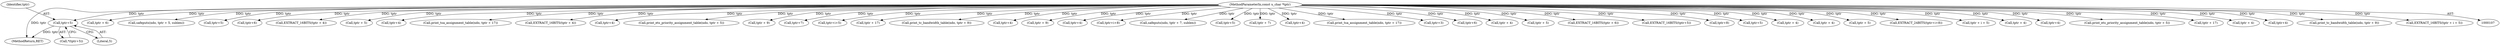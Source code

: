 digraph "0_tcpdump_34cec721d39c76be1e0a600829a7b17bdfb832b6@pointer" {
"1000495" [label="(Call,tptr+5)"];
"1000109" [label="(MethodParameterIn,const u_char *tptr)"];
"1000814" [label="(Call,tptr + 6)"];
"1000273" [label="(Call,safeputs(ndo, tptr + 5, sublen))"];
"1000668" [label="(Call,tptr+5)"];
"1000698" [label="(Call,tptr+6)"];
"1000873" [label="(MethodReturn,RET)"];
"1000160" [label="(Call,EXTRACT_16BITS(tptr + 4))"];
"1000403" [label="(Call,tptr + 5)"];
"1000461" [label="(Call,tptr+4)"];
"1000444" [label="(Call,print_tsa_assignment_table(ndo, tptr + 17))"];
"1000209" [label="(Call,EXTRACT_16BITS(tptr + 4))"];
"1000374" [label="(Call,tptr+4)"];
"1000401" [label="(Call,print_ets_priority_assignment_table(ndo, tptr + 5))"];
"1000441" [label="(Call,tptr + 9)"];
"1000716" [label="(Call,tptr+7)"];
"1000579" [label="(Call,tptr+i+5)"];
"1000109" [label="(MethodParameterIn,const u_char *tptr)"];
"1000446" [label="(Call,tptr + 17)"];
"1000439" [label="(Call,print_tc_bandwidth_table(ndo, tptr + 9))"];
"1000188" [label="(Call,tptr+4)"];
"1000408" [label="(Call,tptr + 9)"];
"1000634" [label="(Call,tptr+4)"];
"1000843" [label="(Call,tptr+i+8)"];
"1000239" [label="(Call,safeputs(ndo, tptr + 7, sublen))"];
"1000180" [label="(Call,tptr+5)"];
"1000241" [label="(Call,tptr + 7)"];
"1000257" [label="(Call,tptr+4)"];
"1000411" [label="(Call,print_tsa_assignment_table(ndo, tptr + 17))"];
"1000130" [label="(Call,tptr+3)"];
"1000223" [label="(Call,tptr+6)"];
"1000161" [label="(Call,tptr + 4)"];
"1000436" [label="(Call,tptr + 5)"];
"1000813" [label="(Call,EXTRACT_16BITS(tptr + 6))"];
"1000179" [label="(Call,EXTRACT_16BITS(tptr+5))"];
"1000751" [label="(Call,tptr+8)"];
"1000328" [label="(Call,tptr+5)"];
"1000540" [label="(Call,tptr + 4)"];
"1000494" [label="(Call,*(tptr+5))"];
"1000192" [label="(Call,tptr + 4)"];
"1000275" [label="(Call,tptr + 5)"];
"1000842" [label="(Call,EXTRACT_24BITS(tptr+i+8))"];
"1000608" [label="(Call,tptr + i + 5)"];
"1000431" [label="(Call,tptr + 4)"];
"1000496" [label="(Identifier,tptr)"];
"1000291" [label="(Call,tptr+4)"];
"1000497" [label="(Literal,5)"];
"1000434" [label="(Call,print_ets_priority_assignment_table(ndo, tptr + 5))"];
"1000413" [label="(Call,tptr + 17)"];
"1000210" [label="(Call,tptr + 4)"];
"1000784" [label="(Call,tptr+4)"];
"1000495" [label="(Call,tptr+5)"];
"1000406" [label="(Call,print_tc_bandwidth_table(ndo, tptr + 9))"];
"1000607" [label="(Call,EXTRACT_16BITS(tptr + i + 5))"];
"1000495" -> "1000494"  [label="AST: "];
"1000495" -> "1000497"  [label="CFG: "];
"1000496" -> "1000495"  [label="AST: "];
"1000497" -> "1000495"  [label="AST: "];
"1000494" -> "1000495"  [label="CFG: "];
"1000495" -> "1000873"  [label="DDG: tptr"];
"1000109" -> "1000495"  [label="DDG: tptr"];
"1000109" -> "1000107"  [label="AST: "];
"1000109" -> "1000873"  [label="DDG: tptr"];
"1000109" -> "1000130"  [label="DDG: tptr"];
"1000109" -> "1000160"  [label="DDG: tptr"];
"1000109" -> "1000161"  [label="DDG: tptr"];
"1000109" -> "1000179"  [label="DDG: tptr"];
"1000109" -> "1000180"  [label="DDG: tptr"];
"1000109" -> "1000188"  [label="DDG: tptr"];
"1000109" -> "1000192"  [label="DDG: tptr"];
"1000109" -> "1000209"  [label="DDG: tptr"];
"1000109" -> "1000210"  [label="DDG: tptr"];
"1000109" -> "1000223"  [label="DDG: tptr"];
"1000109" -> "1000239"  [label="DDG: tptr"];
"1000109" -> "1000241"  [label="DDG: tptr"];
"1000109" -> "1000257"  [label="DDG: tptr"];
"1000109" -> "1000273"  [label="DDG: tptr"];
"1000109" -> "1000275"  [label="DDG: tptr"];
"1000109" -> "1000291"  [label="DDG: tptr"];
"1000109" -> "1000328"  [label="DDG: tptr"];
"1000109" -> "1000374"  [label="DDG: tptr"];
"1000109" -> "1000401"  [label="DDG: tptr"];
"1000109" -> "1000403"  [label="DDG: tptr"];
"1000109" -> "1000406"  [label="DDG: tptr"];
"1000109" -> "1000408"  [label="DDG: tptr"];
"1000109" -> "1000411"  [label="DDG: tptr"];
"1000109" -> "1000413"  [label="DDG: tptr"];
"1000109" -> "1000431"  [label="DDG: tptr"];
"1000109" -> "1000434"  [label="DDG: tptr"];
"1000109" -> "1000436"  [label="DDG: tptr"];
"1000109" -> "1000439"  [label="DDG: tptr"];
"1000109" -> "1000441"  [label="DDG: tptr"];
"1000109" -> "1000444"  [label="DDG: tptr"];
"1000109" -> "1000446"  [label="DDG: tptr"];
"1000109" -> "1000461"  [label="DDG: tptr"];
"1000109" -> "1000540"  [label="DDG: tptr"];
"1000109" -> "1000579"  [label="DDG: tptr"];
"1000109" -> "1000607"  [label="DDG: tptr"];
"1000109" -> "1000608"  [label="DDG: tptr"];
"1000109" -> "1000634"  [label="DDG: tptr"];
"1000109" -> "1000668"  [label="DDG: tptr"];
"1000109" -> "1000698"  [label="DDG: tptr"];
"1000109" -> "1000716"  [label="DDG: tptr"];
"1000109" -> "1000751"  [label="DDG: tptr"];
"1000109" -> "1000784"  [label="DDG: tptr"];
"1000109" -> "1000813"  [label="DDG: tptr"];
"1000109" -> "1000814"  [label="DDG: tptr"];
"1000109" -> "1000842"  [label="DDG: tptr"];
"1000109" -> "1000843"  [label="DDG: tptr"];
}
